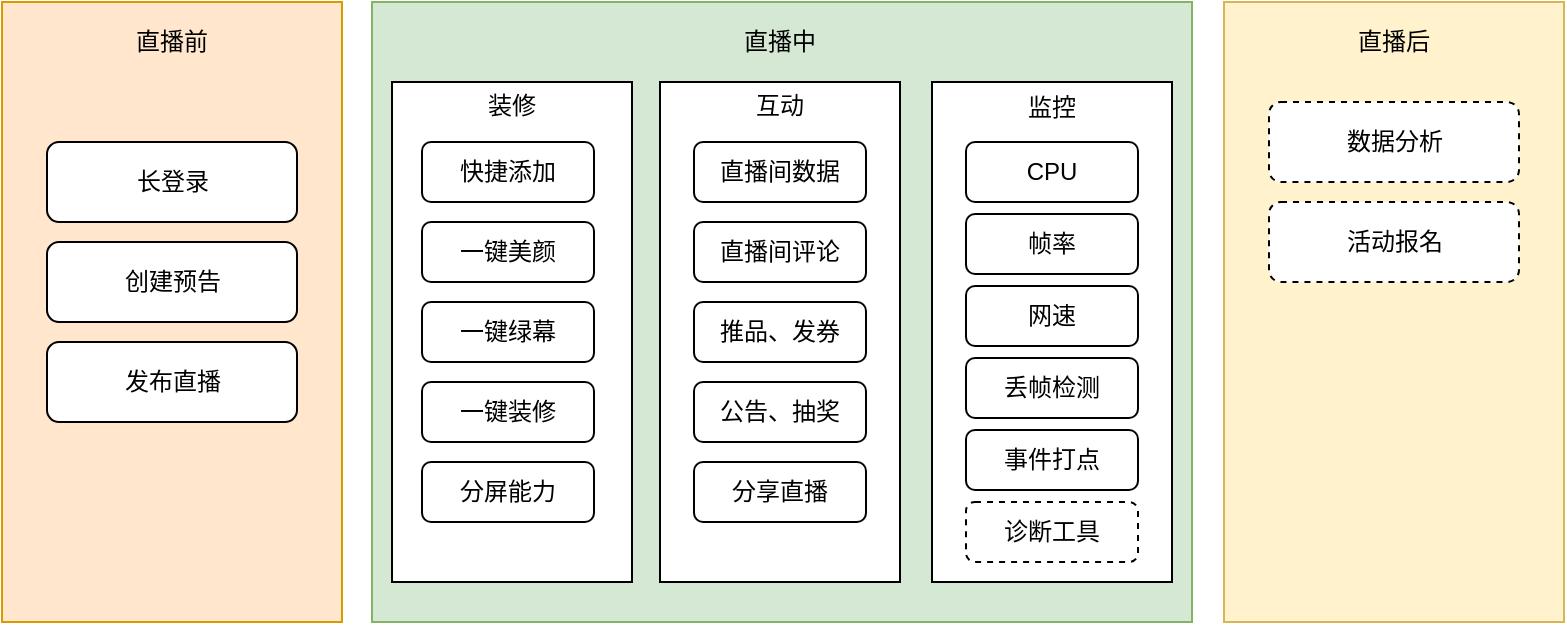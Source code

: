 <mxfile version="15.2.5" type="github">
  <diagram id="y-i5jPli8KLj9sMJ5_Mk" name="第 1 页">
    <mxGraphModel dx="1240" dy="811" grid="1" gridSize="10" guides="1" tooltips="1" connect="1" arrows="1" fold="1" page="1" pageScale="1" pageWidth="827" pageHeight="1169" math="0" shadow="0">
      <root>
        <mxCell id="0" />
        <mxCell id="1" parent="0" />
        <mxCell id="aV6k5x2nbE3GOrceQ3fD-1" value="" style="rounded=0;whiteSpace=wrap;html=1;fillColor=#ffe6cc;strokeColor=#d79b00;" vertex="1" parent="1">
          <mxGeometry x="85" y="150" width="170" height="310" as="geometry" />
        </mxCell>
        <mxCell id="aV6k5x2nbE3GOrceQ3fD-2" value="" style="rounded=0;whiteSpace=wrap;html=1;fillColor=#d5e8d4;strokeColor=#82b366;" vertex="1" parent="1">
          <mxGeometry x="270" y="150" width="410" height="310" as="geometry" />
        </mxCell>
        <mxCell id="aV6k5x2nbE3GOrceQ3fD-3" value="" style="rounded=0;whiteSpace=wrap;html=1;fillColor=#fff2cc;strokeColor=#d6b656;" vertex="1" parent="1">
          <mxGeometry x="696" y="150" width="170" height="310" as="geometry" />
        </mxCell>
        <mxCell id="aV6k5x2nbE3GOrceQ3fD-4" value="创建预告" style="rounded=1;whiteSpace=wrap;html=1;" vertex="1" parent="1">
          <mxGeometry x="107.5" y="270" width="125" height="40" as="geometry" />
        </mxCell>
        <mxCell id="aV6k5x2nbE3GOrceQ3fD-5" value="发布直播" style="rounded=1;whiteSpace=wrap;html=1;" vertex="1" parent="1">
          <mxGeometry x="107.5" y="320" width="125" height="40" as="geometry" />
        </mxCell>
        <mxCell id="aV6k5x2nbE3GOrceQ3fD-6" value="长登录" style="rounded=1;whiteSpace=wrap;html=1;" vertex="1" parent="1">
          <mxGeometry x="107.5" y="220" width="125" height="40" as="geometry" />
        </mxCell>
        <mxCell id="aV6k5x2nbE3GOrceQ3fD-7" value="直播前" style="text;html=1;strokeColor=none;fillColor=none;align=center;verticalAlign=middle;whiteSpace=wrap;rounded=0;" vertex="1" parent="1">
          <mxGeometry x="150" y="160" width="40" height="20" as="geometry" />
        </mxCell>
        <mxCell id="aV6k5x2nbE3GOrceQ3fD-8" value="直播中" style="text;html=1;strokeColor=none;fillColor=none;align=center;verticalAlign=middle;whiteSpace=wrap;rounded=0;" vertex="1" parent="1">
          <mxGeometry x="454" y="160" width="40" height="20" as="geometry" />
        </mxCell>
        <mxCell id="aV6k5x2nbE3GOrceQ3fD-9" value="" style="rounded=0;whiteSpace=wrap;html=1;" vertex="1" parent="1">
          <mxGeometry x="280" y="190" width="120" height="250" as="geometry" />
        </mxCell>
        <mxCell id="aV6k5x2nbE3GOrceQ3fD-10" value="快捷添加" style="rounded=1;whiteSpace=wrap;html=1;" vertex="1" parent="1">
          <mxGeometry x="295" y="220" width="86" height="30" as="geometry" />
        </mxCell>
        <mxCell id="aV6k5x2nbE3GOrceQ3fD-11" value="装修" style="text;html=1;strokeColor=none;fillColor=none;align=center;verticalAlign=middle;whiteSpace=wrap;rounded=0;" vertex="1" parent="1">
          <mxGeometry x="320" y="192" width="40" height="20" as="geometry" />
        </mxCell>
        <mxCell id="aV6k5x2nbE3GOrceQ3fD-12" value="" style="rounded=0;whiteSpace=wrap;html=1;" vertex="1" parent="1">
          <mxGeometry x="414" y="190" width="120" height="250" as="geometry" />
        </mxCell>
        <mxCell id="aV6k5x2nbE3GOrceQ3fD-13" value="互动" style="text;html=1;strokeColor=none;fillColor=none;align=center;verticalAlign=middle;whiteSpace=wrap;rounded=0;" vertex="1" parent="1">
          <mxGeometry x="454" y="192" width="40" height="20" as="geometry" />
        </mxCell>
        <mxCell id="aV6k5x2nbE3GOrceQ3fD-14" value="一键美颜" style="rounded=1;whiteSpace=wrap;html=1;" vertex="1" parent="1">
          <mxGeometry x="295" y="260" width="86" height="30" as="geometry" />
        </mxCell>
        <mxCell id="aV6k5x2nbE3GOrceQ3fD-15" value="一键绿幕" style="rounded=1;whiteSpace=wrap;html=1;" vertex="1" parent="1">
          <mxGeometry x="295" y="300" width="86" height="30" as="geometry" />
        </mxCell>
        <mxCell id="aV6k5x2nbE3GOrceQ3fD-16" value="直播间数据" style="rounded=1;whiteSpace=wrap;html=1;" vertex="1" parent="1">
          <mxGeometry x="431" y="220" width="86" height="30" as="geometry" />
        </mxCell>
        <mxCell id="aV6k5x2nbE3GOrceQ3fD-17" value="直播间评论" style="rounded=1;whiteSpace=wrap;html=1;" vertex="1" parent="1">
          <mxGeometry x="431" y="260" width="86" height="30" as="geometry" />
        </mxCell>
        <mxCell id="aV6k5x2nbE3GOrceQ3fD-18" value="推品、发券" style="rounded=1;whiteSpace=wrap;html=1;" vertex="1" parent="1">
          <mxGeometry x="431" y="300" width="86" height="30" as="geometry" />
        </mxCell>
        <mxCell id="aV6k5x2nbE3GOrceQ3fD-19" value="分屏能力" style="rounded=1;whiteSpace=wrap;html=1;" vertex="1" parent="1">
          <mxGeometry x="295" y="380" width="86" height="30" as="geometry" />
        </mxCell>
        <mxCell id="aV6k5x2nbE3GOrceQ3fD-21" value="一键装修" style="rounded=1;whiteSpace=wrap;html=1;" vertex="1" parent="1">
          <mxGeometry x="295" y="340" width="86" height="30" as="geometry" />
        </mxCell>
        <mxCell id="aV6k5x2nbE3GOrceQ3fD-23" value="公告、抽奖" style="rounded=1;whiteSpace=wrap;html=1;" vertex="1" parent="1">
          <mxGeometry x="431" y="340" width="86" height="30" as="geometry" />
        </mxCell>
        <mxCell id="aV6k5x2nbE3GOrceQ3fD-24" value="分享直播" style="rounded=1;whiteSpace=wrap;html=1;" vertex="1" parent="1">
          <mxGeometry x="431" y="380" width="86" height="30" as="geometry" />
        </mxCell>
        <mxCell id="aV6k5x2nbE3GOrceQ3fD-25" value="" style="rounded=0;whiteSpace=wrap;html=1;" vertex="1" parent="1">
          <mxGeometry x="550" y="190" width="120" height="250" as="geometry" />
        </mxCell>
        <mxCell id="aV6k5x2nbE3GOrceQ3fD-26" value="监控" style="text;html=1;strokeColor=none;fillColor=none;align=center;verticalAlign=middle;whiteSpace=wrap;rounded=0;" vertex="1" parent="1">
          <mxGeometry x="590" y="193" width="40" height="20" as="geometry" />
        </mxCell>
        <mxCell id="aV6k5x2nbE3GOrceQ3fD-27" value="CPU" style="rounded=1;whiteSpace=wrap;html=1;" vertex="1" parent="1">
          <mxGeometry x="567" y="220" width="86" height="30" as="geometry" />
        </mxCell>
        <mxCell id="aV6k5x2nbE3GOrceQ3fD-28" value="帧率" style="rounded=1;whiteSpace=wrap;html=1;" vertex="1" parent="1">
          <mxGeometry x="567" y="256" width="86" height="30" as="geometry" />
        </mxCell>
        <mxCell id="aV6k5x2nbE3GOrceQ3fD-29" value="丢帧检测" style="rounded=1;whiteSpace=wrap;html=1;" vertex="1" parent="1">
          <mxGeometry x="567" y="328" width="86" height="30" as="geometry" />
        </mxCell>
        <mxCell id="aV6k5x2nbE3GOrceQ3fD-30" value="网速" style="rounded=1;whiteSpace=wrap;html=1;" vertex="1" parent="1">
          <mxGeometry x="567" y="292" width="86" height="30" as="geometry" />
        </mxCell>
        <mxCell id="aV6k5x2nbE3GOrceQ3fD-32" value="事件打点" style="rounded=1;whiteSpace=wrap;html=1;" vertex="1" parent="1">
          <mxGeometry x="567" y="364" width="86" height="30" as="geometry" />
        </mxCell>
        <mxCell id="aV6k5x2nbE3GOrceQ3fD-33" value="直播后" style="text;html=1;strokeColor=none;fillColor=none;align=center;verticalAlign=middle;whiteSpace=wrap;rounded=0;" vertex="1" parent="1">
          <mxGeometry x="761" y="160" width="40" height="20" as="geometry" />
        </mxCell>
        <mxCell id="aV6k5x2nbE3GOrceQ3fD-35" value="数据分析" style="rounded=1;whiteSpace=wrap;html=1;dashed=1;" vertex="1" parent="1">
          <mxGeometry x="718.5" y="200" width="125" height="40" as="geometry" />
        </mxCell>
        <mxCell id="aV6k5x2nbE3GOrceQ3fD-36" value="诊断工具" style="rounded=1;whiteSpace=wrap;html=1;dashed=1;" vertex="1" parent="1">
          <mxGeometry x="567" y="400" width="86" height="30" as="geometry" />
        </mxCell>
        <mxCell id="aV6k5x2nbE3GOrceQ3fD-37" value="活动报名" style="rounded=1;whiteSpace=wrap;html=1;dashed=1;" vertex="1" parent="1">
          <mxGeometry x="718.5" y="250" width="125" height="40" as="geometry" />
        </mxCell>
      </root>
    </mxGraphModel>
  </diagram>
</mxfile>
